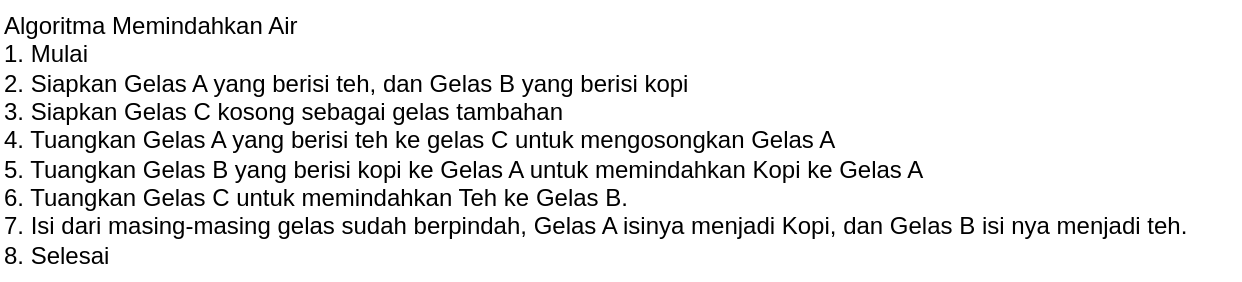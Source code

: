 <mxfile version="22.0.6" type="github">
  <diagram name="Page-1" id="XSWjx-wqbzNgb8K1HLHU">
    <mxGraphModel dx="607" dy="324" grid="1" gridSize="10" guides="1" tooltips="1" connect="1" arrows="1" fold="1" page="1" pageScale="1" pageWidth="850" pageHeight="1100" math="0" shadow="0">
      <root>
        <mxCell id="0" />
        <mxCell id="1" parent="0" />
        <mxCell id="PtsquzQprHJ_Ytb81c4v-1" value="Algoritma Memindahkan Air&lt;br&gt;1. Mulai&lt;br&gt;2. Siapkan Gelas A yang berisi teh, dan Gelas B yang berisi kopi&lt;br&gt;3. Siapkan Gelas C kosong sebagai gelas tambahan&lt;br&gt;4. Tuangkan Gelas A yang berisi teh ke gelas C untuk mengosongkan Gelas A&lt;br&gt;5. Tuangkan Gelas B yang berisi kopi ke Gelas A untuk memindahkan Kopi ke Gelas A&lt;br&gt;6. Tuangkan Gelas C untuk memindahkan Teh ke Gelas B.&lt;br&gt;7. Isi dari masing-masing gelas sudah berpindah, Gelas A isinya menjadi Kopi, dan Gelas B isi nya menjadi teh.&lt;br&gt;8. Selesai" style="text;html=1;align=left;verticalAlign=middle;resizable=0;points=[];autosize=1;strokeColor=none;fillColor=none;" vertex="1" parent="1">
          <mxGeometry x="60" y="80" width="620" height="140" as="geometry" />
        </mxCell>
      </root>
    </mxGraphModel>
  </diagram>
</mxfile>
